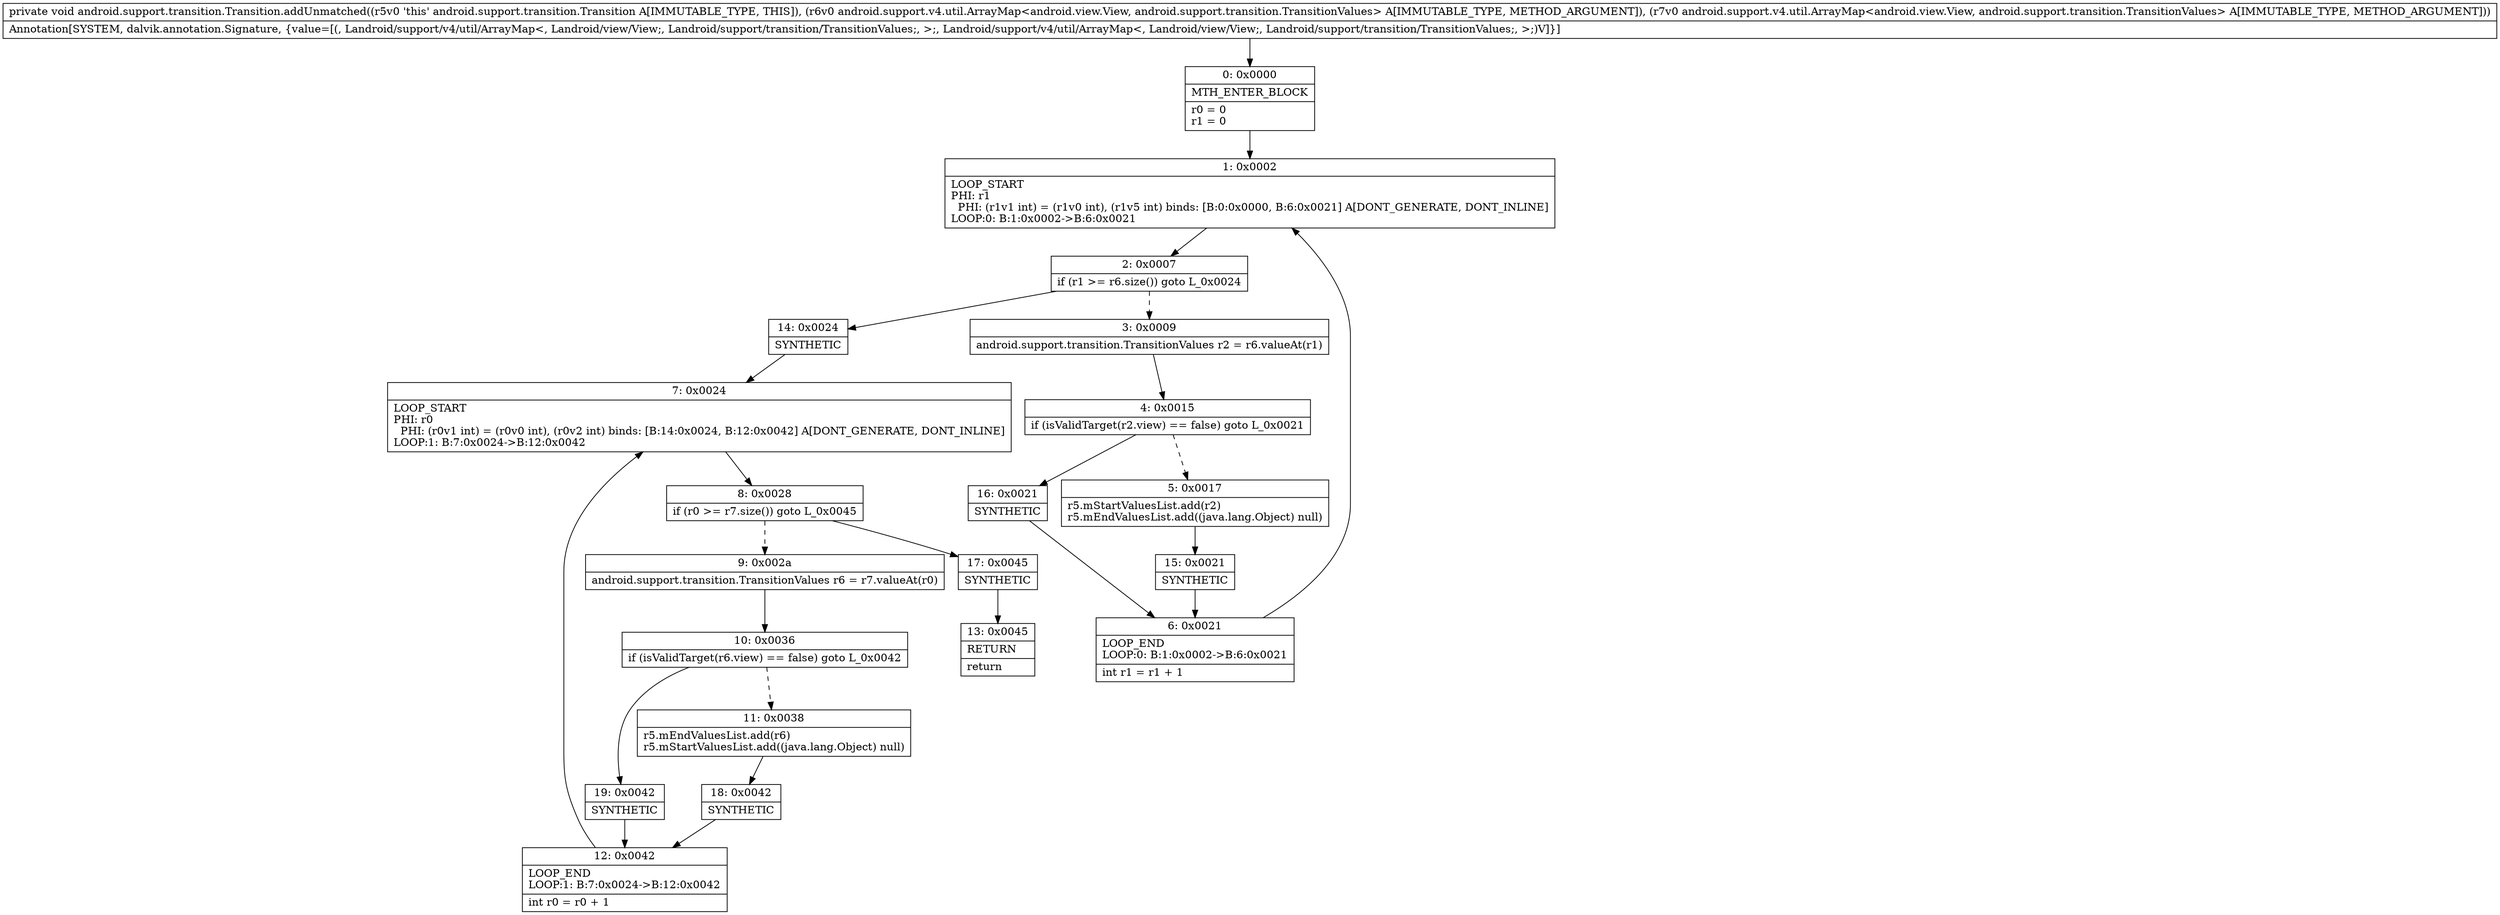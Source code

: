 digraph "CFG forandroid.support.transition.Transition.addUnmatched(Landroid\/support\/v4\/util\/ArrayMap;Landroid\/support\/v4\/util\/ArrayMap;)V" {
Node_0 [shape=record,label="{0\:\ 0x0000|MTH_ENTER_BLOCK\l|r0 = 0\lr1 = 0\l}"];
Node_1 [shape=record,label="{1\:\ 0x0002|LOOP_START\lPHI: r1 \l  PHI: (r1v1 int) = (r1v0 int), (r1v5 int) binds: [B:0:0x0000, B:6:0x0021] A[DONT_GENERATE, DONT_INLINE]\lLOOP:0: B:1:0x0002\-\>B:6:0x0021\l}"];
Node_2 [shape=record,label="{2\:\ 0x0007|if (r1 \>= r6.size()) goto L_0x0024\l}"];
Node_3 [shape=record,label="{3\:\ 0x0009|android.support.transition.TransitionValues r2 = r6.valueAt(r1)\l}"];
Node_4 [shape=record,label="{4\:\ 0x0015|if (isValidTarget(r2.view) == false) goto L_0x0021\l}"];
Node_5 [shape=record,label="{5\:\ 0x0017|r5.mStartValuesList.add(r2)\lr5.mEndValuesList.add((java.lang.Object) null)\l}"];
Node_6 [shape=record,label="{6\:\ 0x0021|LOOP_END\lLOOP:0: B:1:0x0002\-\>B:6:0x0021\l|int r1 = r1 + 1\l}"];
Node_7 [shape=record,label="{7\:\ 0x0024|LOOP_START\lPHI: r0 \l  PHI: (r0v1 int) = (r0v0 int), (r0v2 int) binds: [B:14:0x0024, B:12:0x0042] A[DONT_GENERATE, DONT_INLINE]\lLOOP:1: B:7:0x0024\-\>B:12:0x0042\l}"];
Node_8 [shape=record,label="{8\:\ 0x0028|if (r0 \>= r7.size()) goto L_0x0045\l}"];
Node_9 [shape=record,label="{9\:\ 0x002a|android.support.transition.TransitionValues r6 = r7.valueAt(r0)\l}"];
Node_10 [shape=record,label="{10\:\ 0x0036|if (isValidTarget(r6.view) == false) goto L_0x0042\l}"];
Node_11 [shape=record,label="{11\:\ 0x0038|r5.mEndValuesList.add(r6)\lr5.mStartValuesList.add((java.lang.Object) null)\l}"];
Node_12 [shape=record,label="{12\:\ 0x0042|LOOP_END\lLOOP:1: B:7:0x0024\-\>B:12:0x0042\l|int r0 = r0 + 1\l}"];
Node_13 [shape=record,label="{13\:\ 0x0045|RETURN\l|return\l}"];
Node_14 [shape=record,label="{14\:\ 0x0024|SYNTHETIC\l}"];
Node_15 [shape=record,label="{15\:\ 0x0021|SYNTHETIC\l}"];
Node_16 [shape=record,label="{16\:\ 0x0021|SYNTHETIC\l}"];
Node_17 [shape=record,label="{17\:\ 0x0045|SYNTHETIC\l}"];
Node_18 [shape=record,label="{18\:\ 0x0042|SYNTHETIC\l}"];
Node_19 [shape=record,label="{19\:\ 0x0042|SYNTHETIC\l}"];
MethodNode[shape=record,label="{private void android.support.transition.Transition.addUnmatched((r5v0 'this' android.support.transition.Transition A[IMMUTABLE_TYPE, THIS]), (r6v0 android.support.v4.util.ArrayMap\<android.view.View, android.support.transition.TransitionValues\> A[IMMUTABLE_TYPE, METHOD_ARGUMENT]), (r7v0 android.support.v4.util.ArrayMap\<android.view.View, android.support.transition.TransitionValues\> A[IMMUTABLE_TYPE, METHOD_ARGUMENT]))  | Annotation[SYSTEM, dalvik.annotation.Signature, \{value=[(, Landroid\/support\/v4\/util\/ArrayMap\<, Landroid\/view\/View;, Landroid\/support\/transition\/TransitionValues;, \>;, Landroid\/support\/v4\/util\/ArrayMap\<, Landroid\/view\/View;, Landroid\/support\/transition\/TransitionValues;, \>;)V]\}]\l}"];
MethodNode -> Node_0;
Node_0 -> Node_1;
Node_1 -> Node_2;
Node_2 -> Node_3[style=dashed];
Node_2 -> Node_14;
Node_3 -> Node_4;
Node_4 -> Node_5[style=dashed];
Node_4 -> Node_16;
Node_5 -> Node_15;
Node_6 -> Node_1;
Node_7 -> Node_8;
Node_8 -> Node_9[style=dashed];
Node_8 -> Node_17;
Node_9 -> Node_10;
Node_10 -> Node_11[style=dashed];
Node_10 -> Node_19;
Node_11 -> Node_18;
Node_12 -> Node_7;
Node_14 -> Node_7;
Node_15 -> Node_6;
Node_16 -> Node_6;
Node_17 -> Node_13;
Node_18 -> Node_12;
Node_19 -> Node_12;
}

